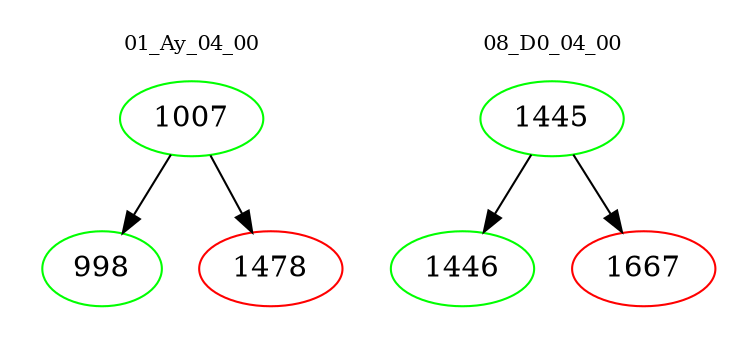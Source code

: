 digraph{
subgraph cluster_0 {
color = white
label = "01_Ay_04_00";
fontsize=10;
T0_1007 [label="1007", color="green"]
T0_1007 -> T0_998 [color="black"]
T0_998 [label="998", color="green"]
T0_1007 -> T0_1478 [color="black"]
T0_1478 [label="1478", color="red"]
}
subgraph cluster_1 {
color = white
label = "08_D0_04_00";
fontsize=10;
T1_1445 [label="1445", color="green"]
T1_1445 -> T1_1446 [color="black"]
T1_1446 [label="1446", color="green"]
T1_1445 -> T1_1667 [color="black"]
T1_1667 [label="1667", color="red"]
}
}
